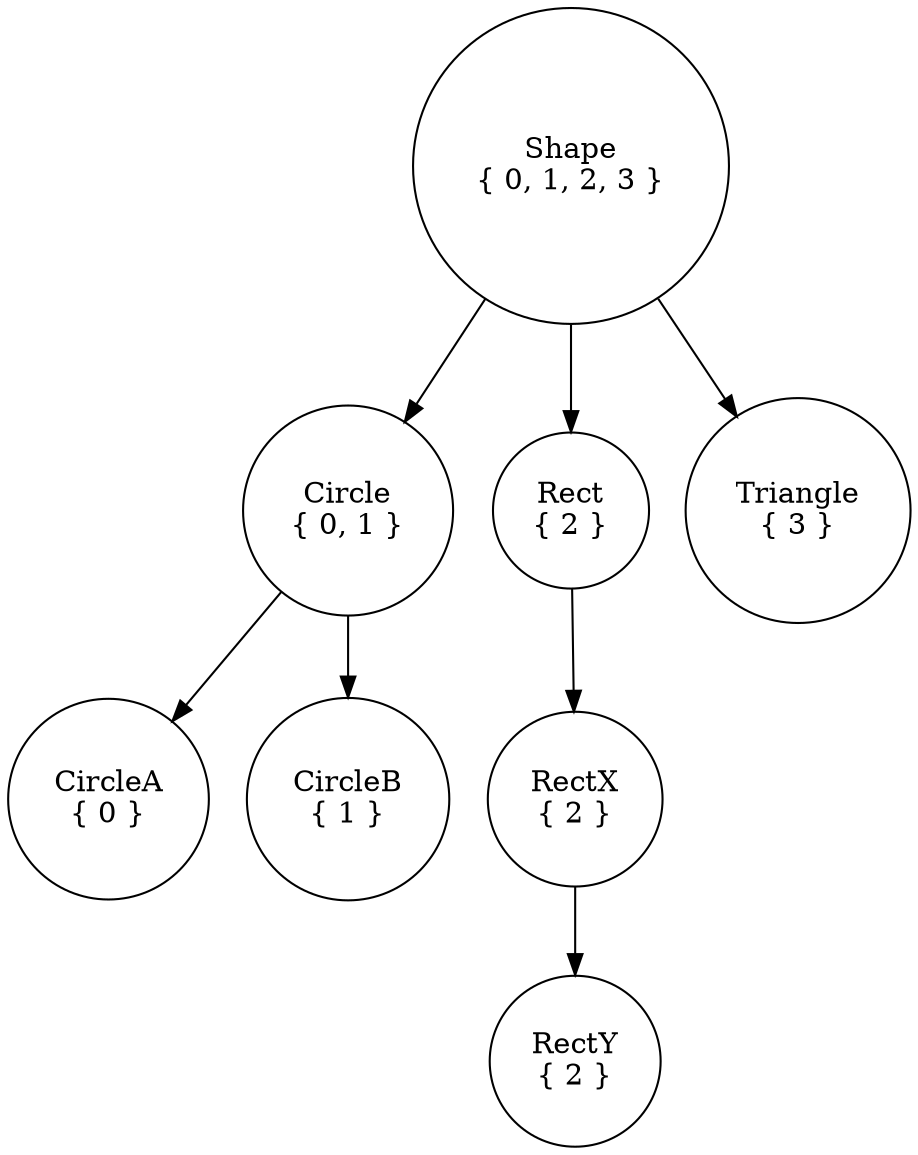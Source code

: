 digraph {
  Shape -> Circle
  Shape -> Rect
  Shape -> Triangle
  Circle -> CircleA
  Circle -> CircleB
  Rect -> RectX
  RectX -> RectY
  Shape[label = "Shape\n{ 0, 1, 2, 3 }", shape = "circle"]
  Circle[label = "Circle\n{ 0, 1 }", shape = "circle"]
  Rect[label = "Rect\n{ 2 }", shape = "circle"]
  CircleA[label = "CircleA\n{ 0 }", shape = "circle"]
  CircleB[label = "CircleB\n{ 1 }", shape = "circle"]
  RectX[label = "RectX\n{ 2 }", shape = "circle"]
  RectY[label = "RectY\n{ 2 }", shape = "circle"]
  Triangle[label = "Triangle\n{ 3 }", shape = "circle"]
}